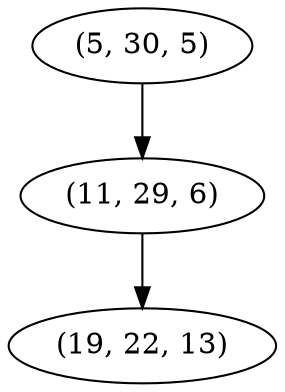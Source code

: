 digraph tree {
    "(5, 30, 5)";
    "(11, 29, 6)";
    "(19, 22, 13)";
    "(5, 30, 5)" -> "(11, 29, 6)";
    "(11, 29, 6)" -> "(19, 22, 13)";
}
